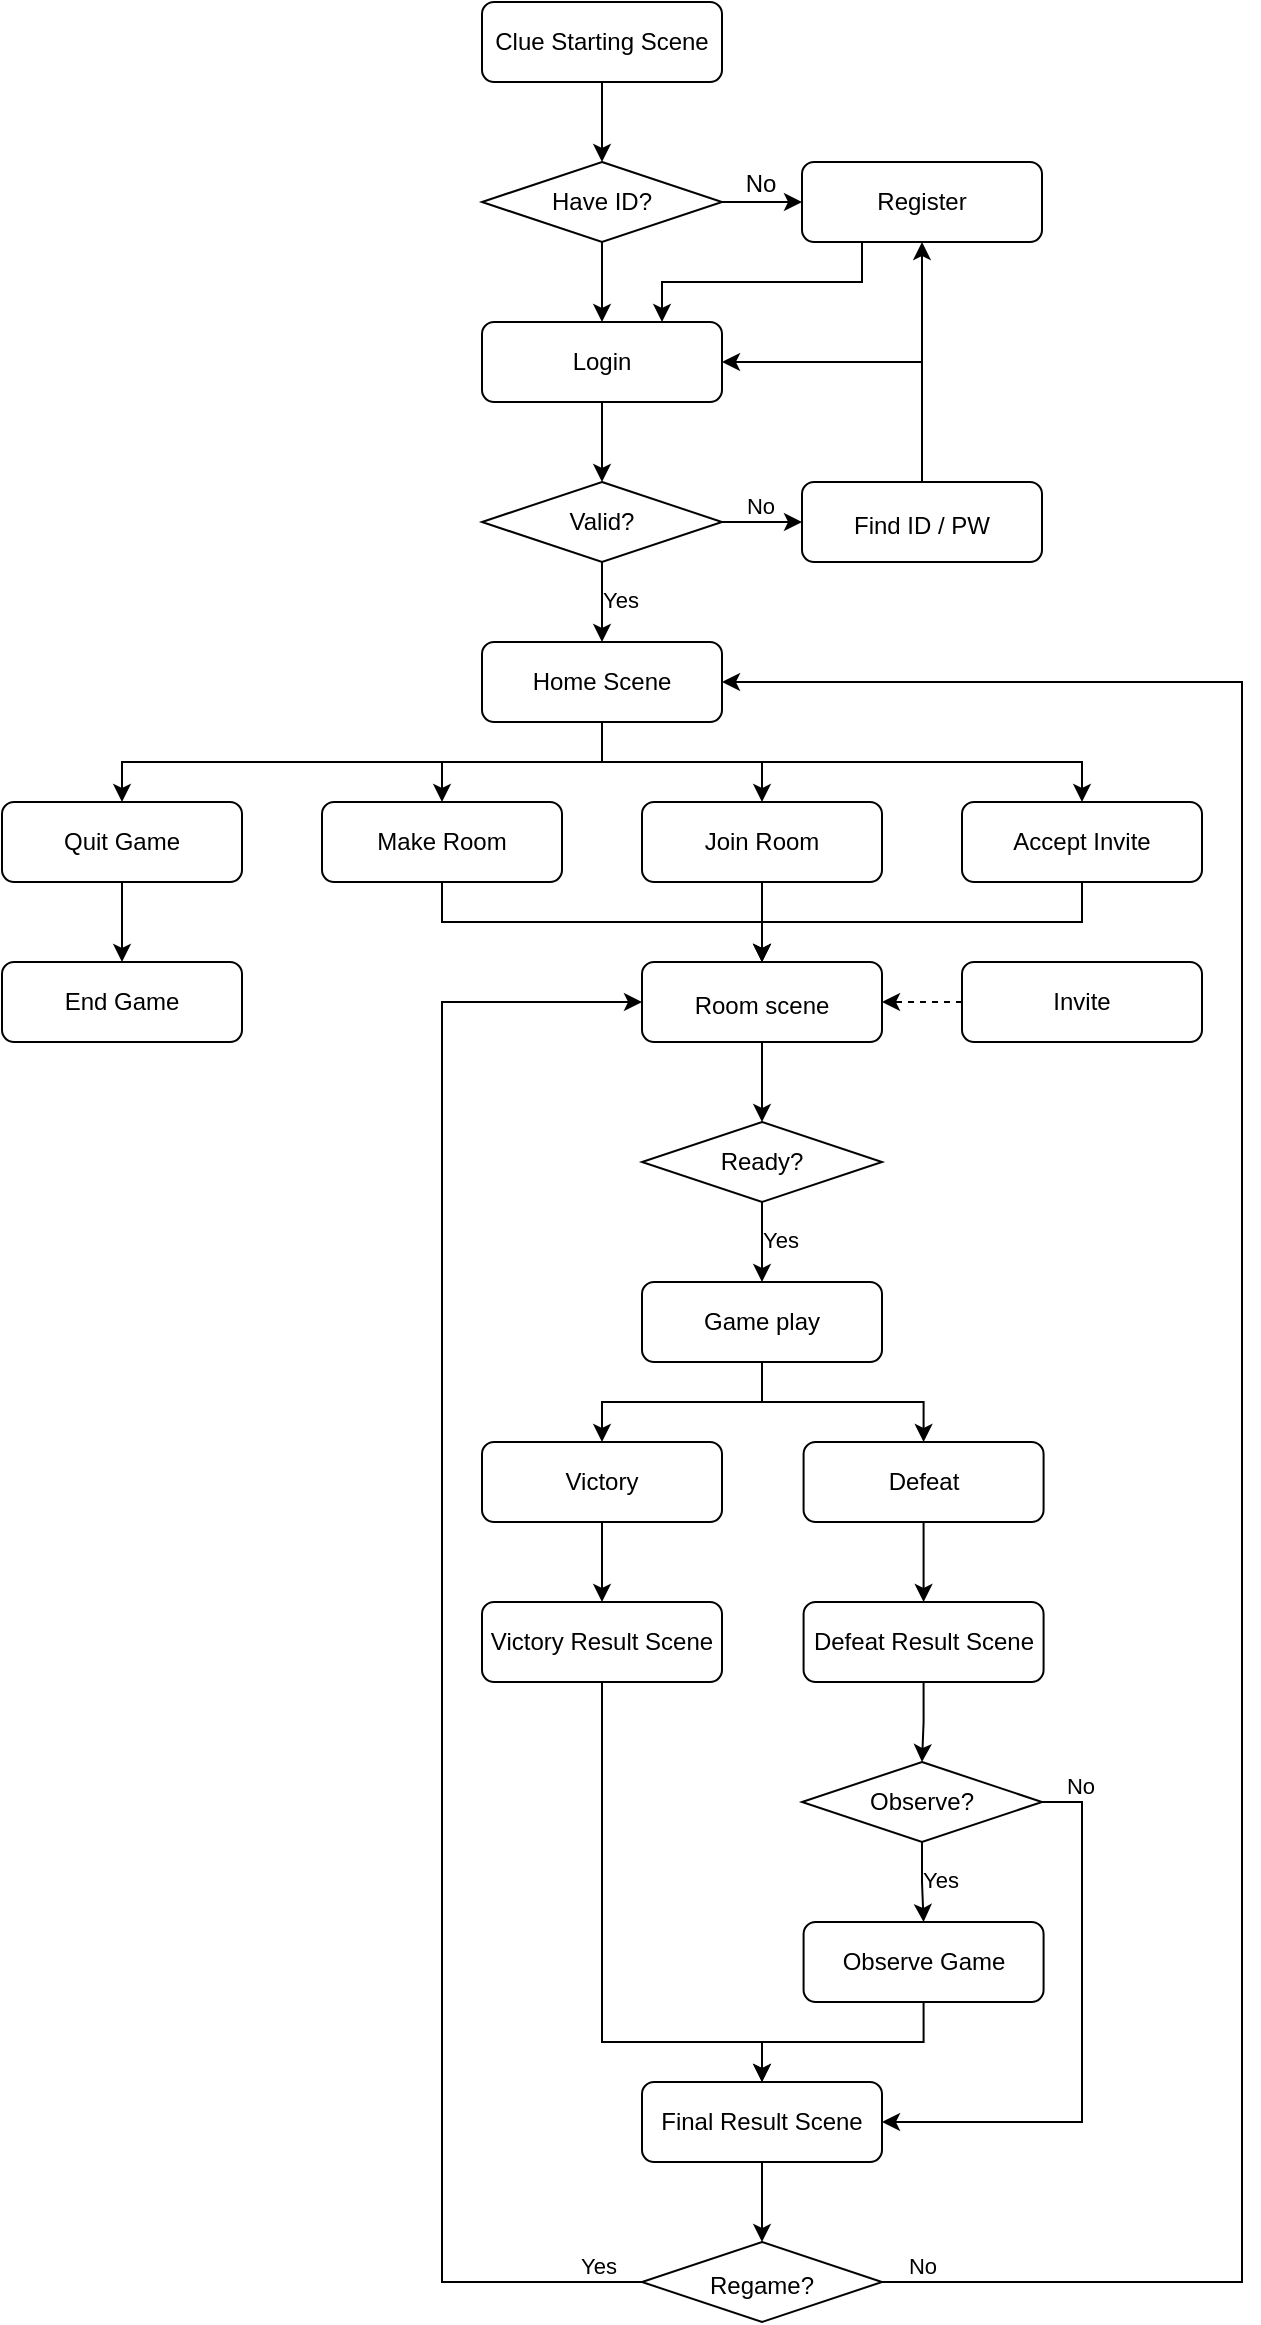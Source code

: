 <mxfile version="22.1.21" type="github">
  <diagram id="C5RBs43oDa-KdzZeNtuy" name="Page-1">
    <mxGraphModel dx="765" dy="560" grid="1" gridSize="10" guides="1" tooltips="1" connect="1" arrows="1" fold="1" page="1" pageScale="1" pageWidth="827" pageHeight="1169" math="0" shadow="0">
      <root>
        <mxCell id="WIyWlLk6GJQsqaUBKTNV-0" />
        <mxCell id="WIyWlLk6GJQsqaUBKTNV-1" parent="WIyWlLk6GJQsqaUBKTNV-0" />
        <mxCell id="JwCSaX0RSoOB0MdqLCf4-31" style="edgeStyle=orthogonalEdgeStyle;rounded=0;orthogonalLoop=1;jettySize=auto;html=1;" parent="WIyWlLk6GJQsqaUBKTNV-1" source="WIyWlLk6GJQsqaUBKTNV-3" target="JwCSaX0RSoOB0MdqLCf4-32" edge="1">
          <mxGeometry relative="1" as="geometry">
            <mxPoint x="395.7" y="90" as="targetPoint" />
          </mxGeometry>
        </mxCell>
        <mxCell id="WIyWlLk6GJQsqaUBKTNV-3" value="Clue Starting Scene" style="rounded=1;whiteSpace=wrap;html=1;fontSize=12;glass=0;strokeWidth=1;shadow=0;" parent="WIyWlLk6GJQsqaUBKTNV-1" vertex="1">
          <mxGeometry x="344" width="120" height="40" as="geometry" />
        </mxCell>
        <mxCell id="3HpmYtwetIIkrx0pe5Fz-3" value="" style="edgeStyle=orthogonalEdgeStyle;rounded=0;orthogonalLoop=1;jettySize=auto;html=1;entryX=0.5;entryY=0;entryDx=0;entryDy=0;" parent="WIyWlLk6GJQsqaUBKTNV-1" source="3HpmYtwetIIkrx0pe5Fz-0" target="3HpmYtwetIIkrx0pe5Fz-7" edge="1">
          <mxGeometry relative="1" as="geometry">
            <mxPoint x="395.75" y="290" as="targetPoint" />
          </mxGeometry>
        </mxCell>
        <mxCell id="3HpmYtwetIIkrx0pe5Fz-0" value="Login" style="rounded=1;whiteSpace=wrap;html=1;" parent="WIyWlLk6GJQsqaUBKTNV-1" vertex="1">
          <mxGeometry x="344" y="160" width="120" height="40" as="geometry" />
        </mxCell>
        <mxCell id="3HpmYtwetIIkrx0pe5Fz-1" style="edgeStyle=orthogonalEdgeStyle;rounded=0;orthogonalLoop=1;jettySize=auto;html=1;exitX=0.5;exitY=1;exitDx=0;exitDy=0;" parent="WIyWlLk6GJQsqaUBKTNV-1" source="3HpmYtwetIIkrx0pe5Fz-0" target="3HpmYtwetIIkrx0pe5Fz-0" edge="1">
          <mxGeometry relative="1" as="geometry" />
        </mxCell>
        <mxCell id="K26tCbcQutUq4bEw0QiD-3" style="edgeStyle=orthogonalEdgeStyle;rounded=0;orthogonalLoop=1;jettySize=auto;html=1;exitX=0.5;exitY=1;exitDx=0;exitDy=0;entryX=0.5;entryY=0;entryDx=0;entryDy=0;" parent="WIyWlLk6GJQsqaUBKTNV-1" source="3HpmYtwetIIkrx0pe5Fz-2" target="K26tCbcQutUq4bEw0QiD-2" edge="1">
          <mxGeometry relative="1" as="geometry" />
        </mxCell>
        <mxCell id="K26tCbcQutUq4bEw0QiD-4" style="edgeStyle=orthogonalEdgeStyle;rounded=0;orthogonalLoop=1;jettySize=auto;html=1;exitX=0.5;exitY=1;exitDx=0;exitDy=0;entryX=0.5;entryY=0;entryDx=0;entryDy=0;" parent="WIyWlLk6GJQsqaUBKTNV-1" source="3HpmYtwetIIkrx0pe5Fz-2" target="K26tCbcQutUq4bEw0QiD-1" edge="1">
          <mxGeometry relative="1" as="geometry" />
        </mxCell>
        <mxCell id="K26tCbcQutUq4bEw0QiD-5" style="edgeStyle=orthogonalEdgeStyle;rounded=0;orthogonalLoop=1;jettySize=auto;html=1;exitX=0.5;exitY=1;exitDx=0;exitDy=0;entryX=0.5;entryY=0;entryDx=0;entryDy=0;" parent="WIyWlLk6GJQsqaUBKTNV-1" source="3HpmYtwetIIkrx0pe5Fz-2" target="K26tCbcQutUq4bEw0QiD-0" edge="1">
          <mxGeometry relative="1" as="geometry" />
        </mxCell>
        <mxCell id="K26tCbcQutUq4bEw0QiD-39" style="edgeStyle=orthogonalEdgeStyle;rounded=0;orthogonalLoop=1;jettySize=auto;html=1;exitX=0.5;exitY=1;exitDx=0;exitDy=0;entryX=0.5;entryY=0;entryDx=0;entryDy=0;" parent="WIyWlLk6GJQsqaUBKTNV-1" source="3HpmYtwetIIkrx0pe5Fz-2" target="K26tCbcQutUq4bEw0QiD-38" edge="1">
          <mxGeometry relative="1" as="geometry" />
        </mxCell>
        <mxCell id="3HpmYtwetIIkrx0pe5Fz-2" value="Home Scene" style="whiteSpace=wrap;html=1;rounded=1;" parent="WIyWlLk6GJQsqaUBKTNV-1" vertex="1">
          <mxGeometry x="344" y="320" width="120" height="40" as="geometry" />
        </mxCell>
        <mxCell id="HTRj5CVmtDGynTPaIfWx-3" style="edgeStyle=orthogonalEdgeStyle;rounded=0;orthogonalLoop=1;jettySize=auto;html=1;exitX=0.5;exitY=1;exitDx=0;exitDy=0;entryX=0.5;entryY=0;entryDx=0;entryDy=0;" parent="WIyWlLk6GJQsqaUBKTNV-1" source="3HpmYtwetIIkrx0pe5Fz-7" target="3HpmYtwetIIkrx0pe5Fz-2" edge="1">
          <mxGeometry relative="1" as="geometry" />
        </mxCell>
        <mxCell id="HTRj5CVmtDGynTPaIfWx-11" value="Yes" style="edgeLabel;html=1;align=center;verticalAlign=middle;resizable=0;points=[];" parent="HTRj5CVmtDGynTPaIfWx-3" connectable="0" vertex="1">
          <mxGeometry x="-0.15" y="1" relative="1" as="geometry">
            <mxPoint x="8" y="2" as="offset" />
          </mxGeometry>
        </mxCell>
        <mxCell id="HTRj5CVmtDGynTPaIfWx-4" style="edgeStyle=orthogonalEdgeStyle;rounded=0;orthogonalLoop=1;jettySize=auto;html=1;exitX=1;exitY=0.5;exitDx=0;exitDy=0;entryX=0;entryY=0.5;entryDx=0;entryDy=0;" parent="WIyWlLk6GJQsqaUBKTNV-1" source="3HpmYtwetIIkrx0pe5Fz-7" target="Gx720E7wN7_lt2PWXB4A-29" edge="1">
          <mxGeometry relative="1" as="geometry" />
        </mxCell>
        <mxCell id="HTRj5CVmtDGynTPaIfWx-7" value="No" style="edgeLabel;html=1;align=center;verticalAlign=middle;resizable=0;points=[];" parent="HTRj5CVmtDGynTPaIfWx-4" connectable="0" vertex="1">
          <mxGeometry x="-0.15" y="2" relative="1" as="geometry">
            <mxPoint x="2" y="-6" as="offset" />
          </mxGeometry>
        </mxCell>
        <mxCell id="3HpmYtwetIIkrx0pe5Fz-7" value="Valid?" style="rhombus;whiteSpace=wrap;html=1;" parent="WIyWlLk6GJQsqaUBKTNV-1" vertex="1">
          <mxGeometry x="344" y="240" width="120" height="40" as="geometry" />
        </mxCell>
        <mxCell id="K26tCbcQutUq4bEw0QiD-11" style="edgeStyle=orthogonalEdgeStyle;rounded=0;orthogonalLoop=1;jettySize=auto;html=1;exitX=0.5;exitY=1;exitDx=0;exitDy=0;" parent="WIyWlLk6GJQsqaUBKTNV-1" source="ZR01JRABGJdEw6RTcn_Y-5" edge="1">
          <mxGeometry relative="1" as="geometry">
            <mxPoint x="484" y="560" as="targetPoint" />
          </mxGeometry>
        </mxCell>
        <mxCell id="ZR01JRABGJdEw6RTcn_Y-5" value="&lt;font style=&quot;font-size: 12px;&quot;&gt;Room scene&lt;/font&gt;" style="rounded=1;whiteSpace=wrap;html=1;fontSize=16;" parent="WIyWlLk6GJQsqaUBKTNV-1" vertex="1">
          <mxGeometry x="424" y="480" width="120" height="40" as="geometry" />
        </mxCell>
        <mxCell id="K26tCbcQutUq4bEw0QiD-17" style="edgeStyle=orthogonalEdgeStyle;rounded=0;orthogonalLoop=1;jettySize=auto;html=1;exitX=0.5;exitY=1;exitDx=0;exitDy=0;entryX=0.5;entryY=0;entryDx=0;entryDy=0;" parent="WIyWlLk6GJQsqaUBKTNV-1" source="JwCSaX0RSoOB0MdqLCf4-2" target="K26tCbcQutUq4bEw0QiD-15" edge="1">
          <mxGeometry relative="1" as="geometry" />
        </mxCell>
        <mxCell id="K26tCbcQutUq4bEw0QiD-18" style="edgeStyle=orthogonalEdgeStyle;rounded=0;orthogonalLoop=1;jettySize=auto;html=1;exitX=0.5;exitY=1;exitDx=0;exitDy=0;entryX=0.5;entryY=0;entryDx=0;entryDy=0;" parent="WIyWlLk6GJQsqaUBKTNV-1" source="JwCSaX0RSoOB0MdqLCf4-2" target="K26tCbcQutUq4bEw0QiD-16" edge="1">
          <mxGeometry relative="1" as="geometry" />
        </mxCell>
        <mxCell id="JwCSaX0RSoOB0MdqLCf4-2" value="Game play" style="rounded=1;whiteSpace=wrap;html=1;" parent="WIyWlLk6GJQsqaUBKTNV-1" vertex="1">
          <mxGeometry x="424" y="640" width="120" height="40" as="geometry" />
        </mxCell>
        <mxCell id="JwCSaX0RSoOB0MdqLCf4-41" style="edgeStyle=orthogonalEdgeStyle;rounded=0;orthogonalLoop=1;jettySize=auto;html=1;entryX=0;entryY=0.5;entryDx=0;entryDy=0;" parent="WIyWlLk6GJQsqaUBKTNV-1" source="JwCSaX0RSoOB0MdqLCf4-32" target="JwCSaX0RSoOB0MdqLCf4-38" edge="1">
          <mxGeometry relative="1" as="geometry" />
        </mxCell>
        <mxCell id="JwCSaX0RSoOB0MdqLCf4-42" value="&lt;font style=&quot;font-size: 12px;&quot;&gt;No&lt;/font&gt;" style="edgeLabel;html=1;align=center;verticalAlign=middle;resizable=0;points=[];" parent="JwCSaX0RSoOB0MdqLCf4-41" vertex="1" connectable="0">
          <mxGeometry x="-0.451" y="1" relative="1" as="geometry">
            <mxPoint x="8" y="-8" as="offset" />
          </mxGeometry>
        </mxCell>
        <mxCell id="HTRj5CVmtDGynTPaIfWx-2" style="edgeStyle=orthogonalEdgeStyle;rounded=0;orthogonalLoop=1;jettySize=auto;html=1;exitX=0.5;exitY=1;exitDx=0;exitDy=0;entryX=0.5;entryY=0;entryDx=0;entryDy=0;" parent="WIyWlLk6GJQsqaUBKTNV-1" source="JwCSaX0RSoOB0MdqLCf4-32" target="3HpmYtwetIIkrx0pe5Fz-0" edge="1">
          <mxGeometry relative="1" as="geometry" />
        </mxCell>
        <mxCell id="JwCSaX0RSoOB0MdqLCf4-32" value="Have ID?" style="rhombus;whiteSpace=wrap;html=1;" parent="WIyWlLk6GJQsqaUBKTNV-1" vertex="1">
          <mxGeometry x="344" y="80" width="120" height="40" as="geometry" />
        </mxCell>
        <mxCell id="HTRj5CVmtDGynTPaIfWx-10" style="edgeStyle=orthogonalEdgeStyle;rounded=0;orthogonalLoop=1;jettySize=auto;html=1;exitX=0.25;exitY=1;exitDx=0;exitDy=0;entryX=0.75;entryY=0;entryDx=0;entryDy=0;" parent="WIyWlLk6GJQsqaUBKTNV-1" source="JwCSaX0RSoOB0MdqLCf4-38" target="3HpmYtwetIIkrx0pe5Fz-0" edge="1">
          <mxGeometry relative="1" as="geometry" />
        </mxCell>
        <mxCell id="JwCSaX0RSoOB0MdqLCf4-38" value="Register" style="rounded=1;whiteSpace=wrap;html=1;" parent="WIyWlLk6GJQsqaUBKTNV-1" vertex="1">
          <mxGeometry x="504" y="80" width="120" height="40" as="geometry" />
        </mxCell>
        <mxCell id="K26tCbcQutUq4bEw0QiD-34" style="edgeStyle=orthogonalEdgeStyle;rounded=0;orthogonalLoop=1;jettySize=auto;html=1;exitX=0;exitY=0.5;exitDx=0;exitDy=0;entryX=0;entryY=0.5;entryDx=0;entryDy=0;" parent="WIyWlLk6GJQsqaUBKTNV-1" source="Gx720E7wN7_lt2PWXB4A-16" target="ZR01JRABGJdEw6RTcn_Y-5" edge="1">
          <mxGeometry relative="1" as="geometry">
            <Array as="points">
              <mxPoint x="324" y="1140" />
              <mxPoint x="324" y="500" />
            </Array>
          </mxGeometry>
        </mxCell>
        <mxCell id="K26tCbcQutUq4bEw0QiD-35" value="Yes" style="edgeLabel;html=1;align=center;verticalAlign=middle;resizable=0;points=[];" parent="K26tCbcQutUq4bEw0QiD-34" vertex="1" connectable="0">
          <mxGeometry x="-0.902" y="-2" relative="1" as="geometry">
            <mxPoint x="19" y="-6" as="offset" />
          </mxGeometry>
        </mxCell>
        <mxCell id="K26tCbcQutUq4bEw0QiD-36" style="edgeStyle=orthogonalEdgeStyle;rounded=0;orthogonalLoop=1;jettySize=auto;html=1;exitX=1;exitY=0.5;exitDx=0;exitDy=0;entryX=1;entryY=0.5;entryDx=0;entryDy=0;" parent="WIyWlLk6GJQsqaUBKTNV-1" source="Gx720E7wN7_lt2PWXB4A-16" target="3HpmYtwetIIkrx0pe5Fz-2" edge="1">
          <mxGeometry relative="1" as="geometry">
            <mxPoint x="544" y="340" as="targetPoint" />
            <Array as="points">
              <mxPoint x="724" y="1140" />
              <mxPoint x="724" y="340" />
            </Array>
          </mxGeometry>
        </mxCell>
        <mxCell id="K26tCbcQutUq4bEw0QiD-37" value="No" style="edgeLabel;html=1;align=center;verticalAlign=middle;resizable=0;points=[];" parent="K26tCbcQutUq4bEw0QiD-36" vertex="1" connectable="0">
          <mxGeometry x="-0.971" y="-2" relative="1" as="geometry">
            <mxPoint x="2" y="-10" as="offset" />
          </mxGeometry>
        </mxCell>
        <mxCell id="Gx720E7wN7_lt2PWXB4A-16" value="&lt;font style=&quot;font-size: 12px;&quot;&gt;Regame?&lt;/font&gt;" style="rhombus;whiteSpace=wrap;html=1;fontSize=16;" parent="WIyWlLk6GJQsqaUBKTNV-1" vertex="1">
          <mxGeometry x="424" y="1120" width="120" height="40" as="geometry" />
        </mxCell>
        <mxCell id="HTRj5CVmtDGynTPaIfWx-8" style="edgeStyle=orthogonalEdgeStyle;rounded=0;orthogonalLoop=1;jettySize=auto;html=1;exitX=0.5;exitY=0;exitDx=0;exitDy=0;entryX=0.5;entryY=1;entryDx=0;entryDy=0;" parent="WIyWlLk6GJQsqaUBKTNV-1" source="Gx720E7wN7_lt2PWXB4A-29" target="JwCSaX0RSoOB0MdqLCf4-38" edge="1">
          <mxGeometry relative="1" as="geometry" />
        </mxCell>
        <mxCell id="HTRj5CVmtDGynTPaIfWx-9" style="edgeStyle=orthogonalEdgeStyle;rounded=0;orthogonalLoop=1;jettySize=auto;html=1;exitX=0.5;exitY=0;exitDx=0;exitDy=0;entryX=1;entryY=0.5;entryDx=0;entryDy=0;" parent="WIyWlLk6GJQsqaUBKTNV-1" source="Gx720E7wN7_lt2PWXB4A-29" target="3HpmYtwetIIkrx0pe5Fz-0" edge="1">
          <mxGeometry relative="1" as="geometry" />
        </mxCell>
        <mxCell id="Gx720E7wN7_lt2PWXB4A-29" value="&lt;font style=&quot;font-size: 12px;&quot;&gt;Find ID / PW&lt;/font&gt;" style="rounded=1;whiteSpace=wrap;html=1;fontSize=16;" parent="WIyWlLk6GJQsqaUBKTNV-1" vertex="1">
          <mxGeometry x="504" y="240" width="120" height="40" as="geometry" />
        </mxCell>
        <mxCell id="Gx720E7wN7_lt2PWXB4A-35" style="edgeStyle=none;curved=1;rounded=0;orthogonalLoop=1;jettySize=auto;html=1;exitX=0.25;exitY=0;exitDx=0;exitDy=0;fontSize=12;startSize=8;endSize=8;" parent="WIyWlLk6GJQsqaUBKTNV-1" source="Gx720E7wN7_lt2PWXB4A-29" target="Gx720E7wN7_lt2PWXB4A-29" edge="1">
          <mxGeometry relative="1" as="geometry" />
        </mxCell>
        <mxCell id="K26tCbcQutUq4bEw0QiD-8" style="edgeStyle=orthogonalEdgeStyle;rounded=0;orthogonalLoop=1;jettySize=auto;html=1;exitX=0.5;exitY=1;exitDx=0;exitDy=0;entryX=0.5;entryY=0;entryDx=0;entryDy=0;" parent="WIyWlLk6GJQsqaUBKTNV-1" source="K26tCbcQutUq4bEw0QiD-0" target="ZR01JRABGJdEw6RTcn_Y-5" edge="1">
          <mxGeometry relative="1" as="geometry" />
        </mxCell>
        <mxCell id="K26tCbcQutUq4bEw0QiD-0" value="Accept Invite" style="rounded=1;whiteSpace=wrap;html=1;" parent="WIyWlLk6GJQsqaUBKTNV-1" vertex="1">
          <mxGeometry x="584" y="400" width="120" height="40" as="geometry" />
        </mxCell>
        <mxCell id="K26tCbcQutUq4bEw0QiD-7" style="edgeStyle=orthogonalEdgeStyle;rounded=0;orthogonalLoop=1;jettySize=auto;html=1;exitX=0.5;exitY=1;exitDx=0;exitDy=0;" parent="WIyWlLk6GJQsqaUBKTNV-1" source="K26tCbcQutUq4bEw0QiD-1" edge="1">
          <mxGeometry relative="1" as="geometry">
            <mxPoint x="484" y="480" as="targetPoint" />
          </mxGeometry>
        </mxCell>
        <mxCell id="K26tCbcQutUq4bEw0QiD-1" value="Join Room" style="rounded=1;whiteSpace=wrap;html=1;" parent="WIyWlLk6GJQsqaUBKTNV-1" vertex="1">
          <mxGeometry x="424" y="400" width="120" height="40" as="geometry" />
        </mxCell>
        <mxCell id="K26tCbcQutUq4bEw0QiD-6" style="edgeStyle=orthogonalEdgeStyle;rounded=0;orthogonalLoop=1;jettySize=auto;html=1;exitX=0.5;exitY=1;exitDx=0;exitDy=0;entryX=0.5;entryY=0;entryDx=0;entryDy=0;" parent="WIyWlLk6GJQsqaUBKTNV-1" source="K26tCbcQutUq4bEw0QiD-2" target="ZR01JRABGJdEw6RTcn_Y-5" edge="1">
          <mxGeometry relative="1" as="geometry" />
        </mxCell>
        <mxCell id="K26tCbcQutUq4bEw0QiD-2" value="Make Room" style="rounded=1;whiteSpace=wrap;html=1;" parent="WIyWlLk6GJQsqaUBKTNV-1" vertex="1">
          <mxGeometry x="264" y="400" width="120" height="40" as="geometry" />
        </mxCell>
        <mxCell id="K26tCbcQutUq4bEw0QiD-10" style="edgeStyle=orthogonalEdgeStyle;rounded=0;orthogonalLoop=1;jettySize=auto;html=1;exitX=0;exitY=0.5;exitDx=0;exitDy=0;entryX=1;entryY=0.5;entryDx=0;entryDy=0;dashed=1;" parent="WIyWlLk6GJQsqaUBKTNV-1" source="K26tCbcQutUq4bEw0QiD-9" target="ZR01JRABGJdEw6RTcn_Y-5" edge="1">
          <mxGeometry relative="1" as="geometry" />
        </mxCell>
        <mxCell id="K26tCbcQutUq4bEw0QiD-9" value="Invite" style="rounded=1;whiteSpace=wrap;html=1;" parent="WIyWlLk6GJQsqaUBKTNV-1" vertex="1">
          <mxGeometry x="584" y="480" width="120" height="40" as="geometry" />
        </mxCell>
        <mxCell id="K26tCbcQutUq4bEw0QiD-13" style="edgeStyle=orthogonalEdgeStyle;rounded=0;orthogonalLoop=1;jettySize=auto;html=1;exitX=0.5;exitY=1;exitDx=0;exitDy=0;entryX=0.5;entryY=0;entryDx=0;entryDy=0;" parent="WIyWlLk6GJQsqaUBKTNV-1" source="K26tCbcQutUq4bEw0QiD-12" target="JwCSaX0RSoOB0MdqLCf4-2" edge="1">
          <mxGeometry relative="1" as="geometry" />
        </mxCell>
        <mxCell id="K26tCbcQutUq4bEw0QiD-14" value="Yes" style="edgeLabel;html=1;align=center;verticalAlign=middle;resizable=0;points=[];" parent="K26tCbcQutUq4bEw0QiD-13" vertex="1" connectable="0">
          <mxGeometry x="-0.05" relative="1" as="geometry">
            <mxPoint x="9" as="offset" />
          </mxGeometry>
        </mxCell>
        <mxCell id="K26tCbcQutUq4bEw0QiD-12" value="Ready?" style="rhombus;whiteSpace=wrap;html=1;" parent="WIyWlLk6GJQsqaUBKTNV-1" vertex="1">
          <mxGeometry x="424" y="560" width="120" height="40" as="geometry" />
        </mxCell>
        <mxCell id="K26tCbcQutUq4bEw0QiD-21" style="edgeStyle=orthogonalEdgeStyle;rounded=0;orthogonalLoop=1;jettySize=auto;html=1;exitX=0.5;exitY=1;exitDx=0;exitDy=0;entryX=0.5;entryY=0;entryDx=0;entryDy=0;" parent="WIyWlLk6GJQsqaUBKTNV-1" source="K26tCbcQutUq4bEw0QiD-15" target="K26tCbcQutUq4bEw0QiD-19" edge="1">
          <mxGeometry relative="1" as="geometry" />
        </mxCell>
        <mxCell id="K26tCbcQutUq4bEw0QiD-15" value="Victory" style="rounded=1;whiteSpace=wrap;html=1;" parent="WIyWlLk6GJQsqaUBKTNV-1" vertex="1">
          <mxGeometry x="344" y="720" width="120" height="40" as="geometry" />
        </mxCell>
        <mxCell id="K26tCbcQutUq4bEw0QiD-22" style="edgeStyle=orthogonalEdgeStyle;rounded=0;orthogonalLoop=1;jettySize=auto;html=1;exitX=0.5;exitY=1;exitDx=0;exitDy=0;entryX=0.5;entryY=0;entryDx=0;entryDy=0;" parent="WIyWlLk6GJQsqaUBKTNV-1" source="K26tCbcQutUq4bEw0QiD-16" target="K26tCbcQutUq4bEw0QiD-20" edge="1">
          <mxGeometry relative="1" as="geometry" />
        </mxCell>
        <mxCell id="K26tCbcQutUq4bEw0QiD-16" value="Defeat" style="rounded=1;whiteSpace=wrap;html=1;" parent="WIyWlLk6GJQsqaUBKTNV-1" vertex="1">
          <mxGeometry x="504.79" y="720" width="120" height="40" as="geometry" />
        </mxCell>
        <mxCell id="K26tCbcQutUq4bEw0QiD-28" style="edgeStyle=orthogonalEdgeStyle;rounded=0;orthogonalLoop=1;jettySize=auto;html=1;exitX=0.5;exitY=1;exitDx=0;exitDy=0;entryX=0.5;entryY=0;entryDx=0;entryDy=0;" parent="WIyWlLk6GJQsqaUBKTNV-1" source="K26tCbcQutUq4bEw0QiD-19" target="K26tCbcQutUq4bEw0QiD-27" edge="1">
          <mxGeometry relative="1" as="geometry">
            <Array as="points">
              <mxPoint x="404" y="1020" />
              <mxPoint x="484" y="1020" />
            </Array>
          </mxGeometry>
        </mxCell>
        <mxCell id="K26tCbcQutUq4bEw0QiD-19" value="Victory Result Scene" style="rounded=1;whiteSpace=wrap;html=1;" parent="WIyWlLk6GJQsqaUBKTNV-1" vertex="1">
          <mxGeometry x="344" y="800" width="120" height="40" as="geometry" />
        </mxCell>
        <mxCell id="K26tCbcQutUq4bEw0QiD-24" style="edgeStyle=orthogonalEdgeStyle;rounded=0;orthogonalLoop=1;jettySize=auto;html=1;exitX=0.5;exitY=1;exitDx=0;exitDy=0;entryX=0.5;entryY=0;entryDx=0;entryDy=0;" parent="WIyWlLk6GJQsqaUBKTNV-1" source="K26tCbcQutUq4bEw0QiD-20" target="K26tCbcQutUq4bEw0QiD-23" edge="1">
          <mxGeometry relative="1" as="geometry" />
        </mxCell>
        <mxCell id="K26tCbcQutUq4bEw0QiD-20" value="Defeat Result Scene" style="rounded=1;whiteSpace=wrap;html=1;" parent="WIyWlLk6GJQsqaUBKTNV-1" vertex="1">
          <mxGeometry x="504.79" y="800" width="120" height="40" as="geometry" />
        </mxCell>
        <mxCell id="K26tCbcQutUq4bEw0QiD-26" style="edgeStyle=orthogonalEdgeStyle;rounded=0;orthogonalLoop=1;jettySize=auto;html=1;exitX=0.5;exitY=1;exitDx=0;exitDy=0;entryX=0.5;entryY=0;entryDx=0;entryDy=0;" parent="WIyWlLk6GJQsqaUBKTNV-1" source="K26tCbcQutUq4bEw0QiD-23" target="K26tCbcQutUq4bEw0QiD-25" edge="1">
          <mxGeometry relative="1" as="geometry" />
        </mxCell>
        <mxCell id="K26tCbcQutUq4bEw0QiD-31" value="Yes" style="edgeLabel;html=1;align=center;verticalAlign=middle;resizable=0;points=[];" parent="K26tCbcQutUq4bEw0QiD-26" vertex="1" connectable="0">
          <mxGeometry x="-0.265" y="2" relative="1" as="geometry">
            <mxPoint x="7" y="4" as="offset" />
          </mxGeometry>
        </mxCell>
        <mxCell id="K26tCbcQutUq4bEw0QiD-29" style="edgeStyle=orthogonalEdgeStyle;rounded=0;orthogonalLoop=1;jettySize=auto;html=1;exitX=1;exitY=0.5;exitDx=0;exitDy=0;entryX=1;entryY=0.5;entryDx=0;entryDy=0;" parent="WIyWlLk6GJQsqaUBKTNV-1" source="K26tCbcQutUq4bEw0QiD-23" target="K26tCbcQutUq4bEw0QiD-27" edge="1">
          <mxGeometry relative="1" as="geometry" />
        </mxCell>
        <mxCell id="K26tCbcQutUq4bEw0QiD-32" value="No" style="edgeLabel;html=1;align=center;verticalAlign=middle;resizable=0;points=[];" parent="K26tCbcQutUq4bEw0QiD-29" vertex="1" connectable="0">
          <mxGeometry x="-0.893" y="2" relative="1" as="geometry">
            <mxPoint x="4" y="-6" as="offset" />
          </mxGeometry>
        </mxCell>
        <mxCell id="K26tCbcQutUq4bEw0QiD-23" value="Observe?" style="rhombus;whiteSpace=wrap;html=1;" parent="WIyWlLk6GJQsqaUBKTNV-1" vertex="1">
          <mxGeometry x="504" y="880" width="120" height="40" as="geometry" />
        </mxCell>
        <mxCell id="K26tCbcQutUq4bEw0QiD-30" style="edgeStyle=orthogonalEdgeStyle;rounded=0;orthogonalLoop=1;jettySize=auto;html=1;exitX=0.5;exitY=1;exitDx=0;exitDy=0;entryX=0.5;entryY=0;entryDx=0;entryDy=0;" parent="WIyWlLk6GJQsqaUBKTNV-1" source="K26tCbcQutUq4bEw0QiD-25" target="K26tCbcQutUq4bEw0QiD-27" edge="1">
          <mxGeometry relative="1" as="geometry" />
        </mxCell>
        <mxCell id="K26tCbcQutUq4bEw0QiD-25" value="Observe Game" style="rounded=1;whiteSpace=wrap;html=1;" parent="WIyWlLk6GJQsqaUBKTNV-1" vertex="1">
          <mxGeometry x="504.79" y="960" width="120" height="40" as="geometry" />
        </mxCell>
        <mxCell id="K26tCbcQutUq4bEw0QiD-33" style="edgeStyle=orthogonalEdgeStyle;rounded=0;orthogonalLoop=1;jettySize=auto;html=1;exitX=0.5;exitY=1;exitDx=0;exitDy=0;entryX=0.5;entryY=0;entryDx=0;entryDy=0;" parent="WIyWlLk6GJQsqaUBKTNV-1" source="K26tCbcQutUq4bEw0QiD-27" target="Gx720E7wN7_lt2PWXB4A-16" edge="1">
          <mxGeometry relative="1" as="geometry" />
        </mxCell>
        <mxCell id="K26tCbcQutUq4bEw0QiD-27" value="Final Result Scene" style="rounded=1;whiteSpace=wrap;html=1;" parent="WIyWlLk6GJQsqaUBKTNV-1" vertex="1">
          <mxGeometry x="424" y="1040" width="120" height="40" as="geometry" />
        </mxCell>
        <mxCell id="K26tCbcQutUq4bEw0QiD-41" style="edgeStyle=orthogonalEdgeStyle;rounded=0;orthogonalLoop=1;jettySize=auto;html=1;exitX=0.5;exitY=1;exitDx=0;exitDy=0;entryX=0.5;entryY=0;entryDx=0;entryDy=0;" parent="WIyWlLk6GJQsqaUBKTNV-1" source="K26tCbcQutUq4bEw0QiD-38" target="K26tCbcQutUq4bEw0QiD-40" edge="1">
          <mxGeometry relative="1" as="geometry" />
        </mxCell>
        <mxCell id="K26tCbcQutUq4bEw0QiD-38" value="Quit Game" style="rounded=1;whiteSpace=wrap;html=1;" parent="WIyWlLk6GJQsqaUBKTNV-1" vertex="1">
          <mxGeometry x="104" y="400" width="120" height="40" as="geometry" />
        </mxCell>
        <mxCell id="K26tCbcQutUq4bEw0QiD-40" value="End Game" style="rounded=1;whiteSpace=wrap;html=1;" parent="WIyWlLk6GJQsqaUBKTNV-1" vertex="1">
          <mxGeometry x="104" y="480" width="120" height="40" as="geometry" />
        </mxCell>
      </root>
    </mxGraphModel>
  </diagram>
</mxfile>

